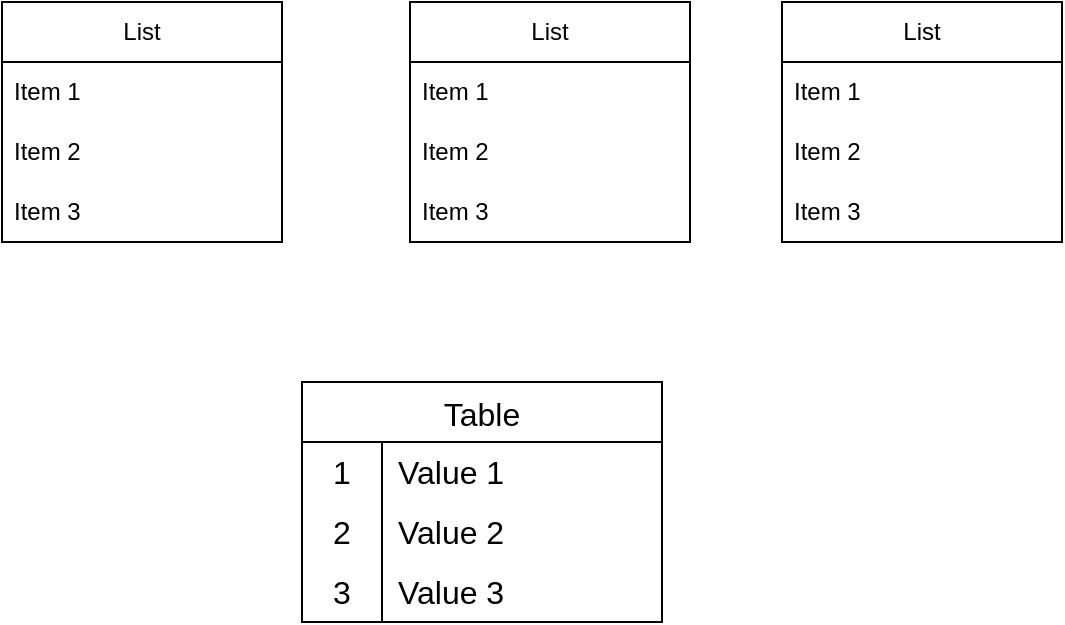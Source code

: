 <mxfile version="22.1.8" type="github">
  <diagram id="C5RBs43oDa-KdzZeNtuy" name="Page-1">
    <mxGraphModel dx="954" dy="510" grid="1" gridSize="10" guides="1" tooltips="1" connect="1" arrows="1" fold="1" page="1" pageScale="1" pageWidth="827" pageHeight="1169" math="0" shadow="0">
      <root>
        <mxCell id="WIyWlLk6GJQsqaUBKTNV-0" />
        <mxCell id="WIyWlLk6GJQsqaUBKTNV-1" parent="WIyWlLk6GJQsqaUBKTNV-0" />
        <mxCell id="biADXC-tbuUOGOu8BNXX-3" value="List" style="swimlane;fontStyle=0;childLayout=stackLayout;horizontal=1;startSize=30;horizontalStack=0;resizeParent=1;resizeParentMax=0;resizeLast=0;collapsible=1;marginBottom=0;whiteSpace=wrap;html=1;" vertex="1" parent="WIyWlLk6GJQsqaUBKTNV-1">
          <mxGeometry x="70" y="150" width="140" height="120" as="geometry" />
        </mxCell>
        <mxCell id="biADXC-tbuUOGOu8BNXX-4" value="Item 1" style="text;strokeColor=none;fillColor=none;align=left;verticalAlign=middle;spacingLeft=4;spacingRight=4;overflow=hidden;points=[[0,0.5],[1,0.5]];portConstraint=eastwest;rotatable=0;whiteSpace=wrap;html=1;" vertex="1" parent="biADXC-tbuUOGOu8BNXX-3">
          <mxGeometry y="30" width="140" height="30" as="geometry" />
        </mxCell>
        <mxCell id="biADXC-tbuUOGOu8BNXX-5" value="Item 2" style="text;strokeColor=none;fillColor=none;align=left;verticalAlign=middle;spacingLeft=4;spacingRight=4;overflow=hidden;points=[[0,0.5],[1,0.5]];portConstraint=eastwest;rotatable=0;whiteSpace=wrap;html=1;" vertex="1" parent="biADXC-tbuUOGOu8BNXX-3">
          <mxGeometry y="60" width="140" height="30" as="geometry" />
        </mxCell>
        <mxCell id="biADXC-tbuUOGOu8BNXX-6" value="Item 3" style="text;strokeColor=none;fillColor=none;align=left;verticalAlign=middle;spacingLeft=4;spacingRight=4;overflow=hidden;points=[[0,0.5],[1,0.5]];portConstraint=eastwest;rotatable=0;whiteSpace=wrap;html=1;" vertex="1" parent="biADXC-tbuUOGOu8BNXX-3">
          <mxGeometry y="90" width="140" height="30" as="geometry" />
        </mxCell>
        <mxCell id="biADXC-tbuUOGOu8BNXX-7" value="List" style="swimlane;fontStyle=0;childLayout=stackLayout;horizontal=1;startSize=30;horizontalStack=0;resizeParent=1;resizeParentMax=0;resizeLast=0;collapsible=1;marginBottom=0;whiteSpace=wrap;html=1;" vertex="1" parent="WIyWlLk6GJQsqaUBKTNV-1">
          <mxGeometry x="460" y="150" width="140" height="120" as="geometry" />
        </mxCell>
        <mxCell id="biADXC-tbuUOGOu8BNXX-8" value="Item 1" style="text;strokeColor=none;fillColor=none;align=left;verticalAlign=middle;spacingLeft=4;spacingRight=4;overflow=hidden;points=[[0,0.5],[1,0.5]];portConstraint=eastwest;rotatable=0;whiteSpace=wrap;html=1;" vertex="1" parent="biADXC-tbuUOGOu8BNXX-7">
          <mxGeometry y="30" width="140" height="30" as="geometry" />
        </mxCell>
        <mxCell id="biADXC-tbuUOGOu8BNXX-9" value="Item 2" style="text;strokeColor=none;fillColor=none;align=left;verticalAlign=middle;spacingLeft=4;spacingRight=4;overflow=hidden;points=[[0,0.5],[1,0.5]];portConstraint=eastwest;rotatable=0;whiteSpace=wrap;html=1;" vertex="1" parent="biADXC-tbuUOGOu8BNXX-7">
          <mxGeometry y="60" width="140" height="30" as="geometry" />
        </mxCell>
        <mxCell id="biADXC-tbuUOGOu8BNXX-10" value="Item 3" style="text;strokeColor=none;fillColor=none;align=left;verticalAlign=middle;spacingLeft=4;spacingRight=4;overflow=hidden;points=[[0,0.5],[1,0.5]];portConstraint=eastwest;rotatable=0;whiteSpace=wrap;html=1;" vertex="1" parent="biADXC-tbuUOGOu8BNXX-7">
          <mxGeometry y="90" width="140" height="30" as="geometry" />
        </mxCell>
        <mxCell id="biADXC-tbuUOGOu8BNXX-11" value="List" style="swimlane;fontStyle=0;childLayout=stackLayout;horizontal=1;startSize=30;horizontalStack=0;resizeParent=1;resizeParentMax=0;resizeLast=0;collapsible=1;marginBottom=0;whiteSpace=wrap;html=1;" vertex="1" parent="WIyWlLk6GJQsqaUBKTNV-1">
          <mxGeometry x="274" y="150" width="140" height="120" as="geometry" />
        </mxCell>
        <mxCell id="biADXC-tbuUOGOu8BNXX-12" value="Item 1" style="text;strokeColor=none;fillColor=none;align=left;verticalAlign=middle;spacingLeft=4;spacingRight=4;overflow=hidden;points=[[0,0.5],[1,0.5]];portConstraint=eastwest;rotatable=0;whiteSpace=wrap;html=1;" vertex="1" parent="biADXC-tbuUOGOu8BNXX-11">
          <mxGeometry y="30" width="140" height="30" as="geometry" />
        </mxCell>
        <mxCell id="biADXC-tbuUOGOu8BNXX-13" value="Item 2" style="text;strokeColor=none;fillColor=none;align=left;verticalAlign=middle;spacingLeft=4;spacingRight=4;overflow=hidden;points=[[0,0.5],[1,0.5]];portConstraint=eastwest;rotatable=0;whiteSpace=wrap;html=1;" vertex="1" parent="biADXC-tbuUOGOu8BNXX-11">
          <mxGeometry y="60" width="140" height="30" as="geometry" />
        </mxCell>
        <mxCell id="biADXC-tbuUOGOu8BNXX-14" value="Item 3" style="text;strokeColor=none;fillColor=none;align=left;verticalAlign=middle;spacingLeft=4;spacingRight=4;overflow=hidden;points=[[0,0.5],[1,0.5]];portConstraint=eastwest;rotatable=0;whiteSpace=wrap;html=1;" vertex="1" parent="biADXC-tbuUOGOu8BNXX-11">
          <mxGeometry y="90" width="140" height="30" as="geometry" />
        </mxCell>
        <mxCell id="biADXC-tbuUOGOu8BNXX-15" value="Table" style="shape=table;startSize=30;container=1;collapsible=0;childLayout=tableLayout;fixedRows=1;rowLines=0;fontStyle=0;strokeColor=default;fontSize=16;" vertex="1" parent="WIyWlLk6GJQsqaUBKTNV-1">
          <mxGeometry x="220" y="340" width="180" height="120" as="geometry" />
        </mxCell>
        <mxCell id="biADXC-tbuUOGOu8BNXX-16" value="" style="shape=tableRow;horizontal=0;startSize=0;swimlaneHead=0;swimlaneBody=0;top=0;left=0;bottom=0;right=0;collapsible=0;dropTarget=0;fillColor=none;points=[[0,0.5],[1,0.5]];portConstraint=eastwest;strokeColor=inherit;fontSize=16;" vertex="1" parent="biADXC-tbuUOGOu8BNXX-15">
          <mxGeometry y="30" width="180" height="30" as="geometry" />
        </mxCell>
        <mxCell id="biADXC-tbuUOGOu8BNXX-17" value="1" style="shape=partialRectangle;html=1;whiteSpace=wrap;connectable=0;fillColor=none;top=0;left=0;bottom=0;right=0;overflow=hidden;pointerEvents=1;strokeColor=inherit;fontSize=16;" vertex="1" parent="biADXC-tbuUOGOu8BNXX-16">
          <mxGeometry width="40" height="30" as="geometry">
            <mxRectangle width="40" height="30" as="alternateBounds" />
          </mxGeometry>
        </mxCell>
        <mxCell id="biADXC-tbuUOGOu8BNXX-18" value="Value 1" style="shape=partialRectangle;html=1;whiteSpace=wrap;connectable=0;fillColor=none;top=0;left=0;bottom=0;right=0;align=left;spacingLeft=6;overflow=hidden;strokeColor=inherit;fontSize=16;" vertex="1" parent="biADXC-tbuUOGOu8BNXX-16">
          <mxGeometry x="40" width="140" height="30" as="geometry">
            <mxRectangle width="140" height="30" as="alternateBounds" />
          </mxGeometry>
        </mxCell>
        <mxCell id="biADXC-tbuUOGOu8BNXX-19" value="" style="shape=tableRow;horizontal=0;startSize=0;swimlaneHead=0;swimlaneBody=0;top=0;left=0;bottom=0;right=0;collapsible=0;dropTarget=0;fillColor=none;points=[[0,0.5],[1,0.5]];portConstraint=eastwest;strokeColor=inherit;fontSize=16;" vertex="1" parent="biADXC-tbuUOGOu8BNXX-15">
          <mxGeometry y="60" width="180" height="30" as="geometry" />
        </mxCell>
        <mxCell id="biADXC-tbuUOGOu8BNXX-20" value="2" style="shape=partialRectangle;html=1;whiteSpace=wrap;connectable=0;fillColor=none;top=0;left=0;bottom=0;right=0;overflow=hidden;strokeColor=inherit;fontSize=16;" vertex="1" parent="biADXC-tbuUOGOu8BNXX-19">
          <mxGeometry width="40" height="30" as="geometry">
            <mxRectangle width="40" height="30" as="alternateBounds" />
          </mxGeometry>
        </mxCell>
        <mxCell id="biADXC-tbuUOGOu8BNXX-21" value="Value 2" style="shape=partialRectangle;html=1;whiteSpace=wrap;connectable=0;fillColor=none;top=0;left=0;bottom=0;right=0;align=left;spacingLeft=6;overflow=hidden;strokeColor=inherit;fontSize=16;" vertex="1" parent="biADXC-tbuUOGOu8BNXX-19">
          <mxGeometry x="40" width="140" height="30" as="geometry">
            <mxRectangle width="140" height="30" as="alternateBounds" />
          </mxGeometry>
        </mxCell>
        <mxCell id="biADXC-tbuUOGOu8BNXX-22" value="" style="shape=tableRow;horizontal=0;startSize=0;swimlaneHead=0;swimlaneBody=0;top=0;left=0;bottom=0;right=0;collapsible=0;dropTarget=0;fillColor=none;points=[[0,0.5],[1,0.5]];portConstraint=eastwest;strokeColor=inherit;fontSize=16;" vertex="1" parent="biADXC-tbuUOGOu8BNXX-15">
          <mxGeometry y="90" width="180" height="30" as="geometry" />
        </mxCell>
        <mxCell id="biADXC-tbuUOGOu8BNXX-23" value="3" style="shape=partialRectangle;html=1;whiteSpace=wrap;connectable=0;fillColor=none;top=0;left=0;bottom=0;right=0;overflow=hidden;strokeColor=inherit;fontSize=16;" vertex="1" parent="biADXC-tbuUOGOu8BNXX-22">
          <mxGeometry width="40" height="30" as="geometry">
            <mxRectangle width="40" height="30" as="alternateBounds" />
          </mxGeometry>
        </mxCell>
        <mxCell id="biADXC-tbuUOGOu8BNXX-24" value="Value 3" style="shape=partialRectangle;html=1;whiteSpace=wrap;connectable=0;fillColor=none;top=0;left=0;bottom=0;right=0;align=left;spacingLeft=6;overflow=hidden;strokeColor=inherit;fontSize=16;" vertex="1" parent="biADXC-tbuUOGOu8BNXX-22">
          <mxGeometry x="40" width="140" height="30" as="geometry">
            <mxRectangle width="140" height="30" as="alternateBounds" />
          </mxGeometry>
        </mxCell>
      </root>
    </mxGraphModel>
  </diagram>
</mxfile>
